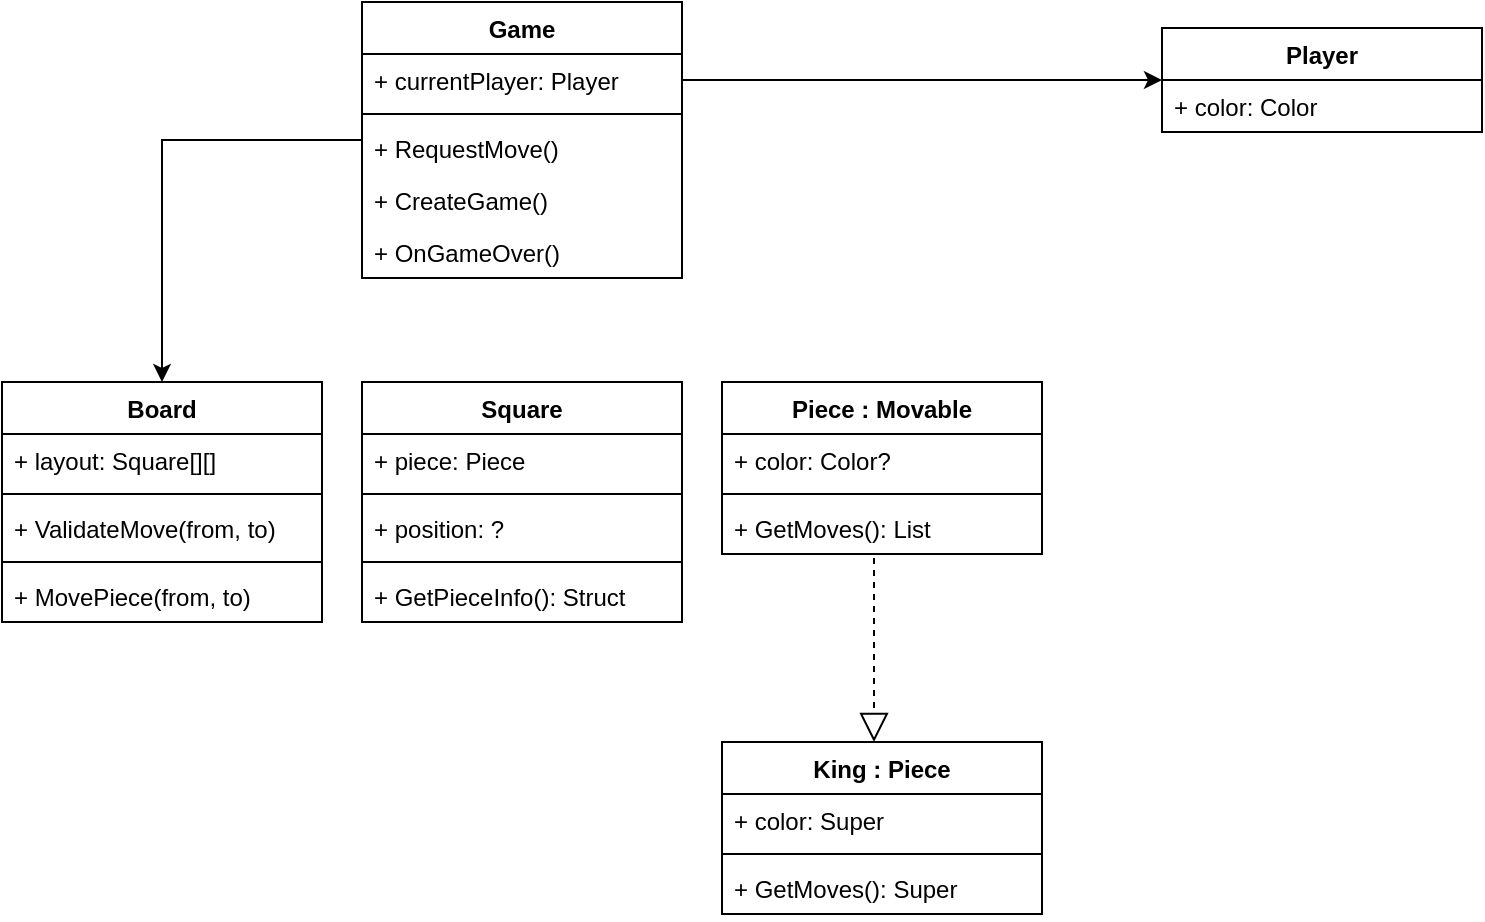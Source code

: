 <mxfile version="15.6.5" type="device"><diagram id="C5RBs43oDa-KdzZeNtuy" name="Page-1"><mxGraphModel dx="1185" dy="635" grid="1" gridSize="10" guides="1" tooltips="1" connect="1" arrows="1" fold="1" page="1" pageScale="1" pageWidth="827" pageHeight="1169" math="0" shadow="0"><root><mxCell id="WIyWlLk6GJQsqaUBKTNV-0"/><mxCell id="WIyWlLk6GJQsqaUBKTNV-1" parent="WIyWlLk6GJQsqaUBKTNV-0"/><mxCell id="5XvjPTPtnY0ydliUWBDM-0" value="Board" style="swimlane;fontStyle=1;align=center;verticalAlign=top;childLayout=stackLayout;horizontal=1;startSize=26;horizontalStack=0;resizeParent=1;resizeParentMax=0;resizeLast=0;collapsible=1;marginBottom=0;fontColor=default;fillColor=default;strokeColor=default;" vertex="1" parent="WIyWlLk6GJQsqaUBKTNV-1"><mxGeometry x="180" y="230" width="160" height="120" as="geometry"/></mxCell><mxCell id="5XvjPTPtnY0ydliUWBDM-1" value="+ layout: Square[][]" style="text;strokeColor=none;fillColor=none;align=left;verticalAlign=top;spacingLeft=4;spacingRight=4;overflow=hidden;rotatable=0;points=[[0,0.5],[1,0.5]];portConstraint=eastwest;fontColor=default;" vertex="1" parent="5XvjPTPtnY0ydliUWBDM-0"><mxGeometry y="26" width="160" height="26" as="geometry"/></mxCell><mxCell id="5XvjPTPtnY0ydliUWBDM-2" value="" style="line;strokeWidth=1;fillColor=none;align=left;verticalAlign=middle;spacingTop=-1;spacingLeft=3;spacingRight=3;rotatable=0;labelPosition=right;points=[];portConstraint=eastwest;strokeColor=default;fontColor=default;" vertex="1" parent="5XvjPTPtnY0ydliUWBDM-0"><mxGeometry y="52" width="160" height="8" as="geometry"/></mxCell><mxCell id="5XvjPTPtnY0ydliUWBDM-3" value="+ ValidateMove(from, to)" style="text;strokeColor=none;fillColor=none;align=left;verticalAlign=top;spacingLeft=4;spacingRight=4;overflow=hidden;rotatable=0;points=[[0,0.5],[1,0.5]];portConstraint=eastwest;fontColor=default;" vertex="1" parent="5XvjPTPtnY0ydliUWBDM-0"><mxGeometry y="60" width="160" height="26" as="geometry"/></mxCell><mxCell id="5XvjPTPtnY0ydliUWBDM-26" value="" style="line;strokeWidth=1;fillColor=none;align=left;verticalAlign=middle;spacingTop=-1;spacingLeft=3;spacingRight=3;rotatable=0;labelPosition=right;points=[];portConstraint=eastwest;strokeColor=default;fontColor=default;" vertex="1" parent="5XvjPTPtnY0ydliUWBDM-0"><mxGeometry y="86" width="160" height="8" as="geometry"/></mxCell><mxCell id="5XvjPTPtnY0ydliUWBDM-24" value="+ MovePiece(from, to)" style="text;strokeColor=none;fillColor=none;align=left;verticalAlign=top;spacingLeft=4;spacingRight=4;overflow=hidden;rotatable=0;points=[[0,0.5],[1,0.5]];portConstraint=eastwest;fontColor=default;" vertex="1" parent="5XvjPTPtnY0ydliUWBDM-0"><mxGeometry y="94" width="160" height="26" as="geometry"/></mxCell><mxCell id="5XvjPTPtnY0ydliUWBDM-4" value="Square" style="swimlane;fontStyle=1;align=center;verticalAlign=top;childLayout=stackLayout;horizontal=1;startSize=26;horizontalStack=0;resizeParent=1;resizeParentMax=0;resizeLast=0;collapsible=1;marginBottom=0;fontColor=default;fillColor=default;strokeColor=default;" vertex="1" parent="WIyWlLk6GJQsqaUBKTNV-1"><mxGeometry x="360" y="230" width="160" height="120" as="geometry"/></mxCell><mxCell id="5XvjPTPtnY0ydliUWBDM-5" value="+ piece: Piece" style="text;strokeColor=none;fillColor=none;align=left;verticalAlign=top;spacingLeft=4;spacingRight=4;overflow=hidden;rotatable=0;points=[[0,0.5],[1,0.5]];portConstraint=eastwest;fontColor=default;" vertex="1" parent="5XvjPTPtnY0ydliUWBDM-4"><mxGeometry y="26" width="160" height="26" as="geometry"/></mxCell><mxCell id="5XvjPTPtnY0ydliUWBDM-6" value="" style="line;strokeWidth=1;fillColor=none;align=left;verticalAlign=middle;spacingTop=-1;spacingLeft=3;spacingRight=3;rotatable=0;labelPosition=right;points=[];portConstraint=eastwest;strokeColor=default;fontColor=default;" vertex="1" parent="5XvjPTPtnY0ydliUWBDM-4"><mxGeometry y="52" width="160" height="8" as="geometry"/></mxCell><mxCell id="5XvjPTPtnY0ydliUWBDM-18" value="+ position: ?" style="text;strokeColor=none;fillColor=none;align=left;verticalAlign=top;spacingLeft=4;spacingRight=4;overflow=hidden;rotatable=0;points=[[0,0.5],[1,0.5]];portConstraint=eastwest;fontColor=default;" vertex="1" parent="5XvjPTPtnY0ydliUWBDM-4"><mxGeometry y="60" width="160" height="26" as="geometry"/></mxCell><mxCell id="5XvjPTPtnY0ydliUWBDM-19" value="" style="line;strokeWidth=1;fillColor=none;align=left;verticalAlign=middle;spacingTop=-1;spacingLeft=3;spacingRight=3;rotatable=0;labelPosition=right;points=[];portConstraint=eastwest;strokeColor=default;fontColor=default;" vertex="1" parent="5XvjPTPtnY0ydliUWBDM-4"><mxGeometry y="86" width="160" height="8" as="geometry"/></mxCell><mxCell id="5XvjPTPtnY0ydliUWBDM-7" value="+ GetPieceInfo(): Struct" style="text;strokeColor=none;fillColor=none;align=left;verticalAlign=top;spacingLeft=4;spacingRight=4;overflow=hidden;rotatable=0;points=[[0,0.5],[1,0.5]];portConstraint=eastwest;fontColor=default;" vertex="1" parent="5XvjPTPtnY0ydliUWBDM-4"><mxGeometry y="94" width="160" height="26" as="geometry"/></mxCell><mxCell id="5XvjPTPtnY0ydliUWBDM-8" value="Piece : Movable" style="swimlane;fontStyle=1;align=center;verticalAlign=top;childLayout=stackLayout;horizontal=1;startSize=26;horizontalStack=0;resizeParent=1;resizeParentMax=0;resizeLast=0;collapsible=1;marginBottom=0;fontColor=default;fillColor=default;strokeColor=default;" vertex="1" parent="WIyWlLk6GJQsqaUBKTNV-1"><mxGeometry x="540" y="230" width="160" height="86" as="geometry"/></mxCell><mxCell id="5XvjPTPtnY0ydliUWBDM-9" value="+ color: Color?" style="text;strokeColor=none;fillColor=none;align=left;verticalAlign=top;spacingLeft=4;spacingRight=4;overflow=hidden;rotatable=0;points=[[0,0.5],[1,0.5]];portConstraint=eastwest;fontColor=default;" vertex="1" parent="5XvjPTPtnY0ydliUWBDM-8"><mxGeometry y="26" width="160" height="26" as="geometry"/></mxCell><mxCell id="5XvjPTPtnY0ydliUWBDM-10" value="" style="line;strokeWidth=1;fillColor=none;align=left;verticalAlign=middle;spacingTop=-1;spacingLeft=3;spacingRight=3;rotatable=0;labelPosition=right;points=[];portConstraint=eastwest;" vertex="1" parent="5XvjPTPtnY0ydliUWBDM-8"><mxGeometry y="52" width="160" height="8" as="geometry"/></mxCell><mxCell id="5XvjPTPtnY0ydliUWBDM-11" value="+ GetMoves(): List" style="text;strokeColor=none;fillColor=none;align=left;verticalAlign=top;spacingLeft=4;spacingRight=4;overflow=hidden;rotatable=0;points=[[0,0.5],[1,0.5]];portConstraint=eastwest;fontColor=default;" vertex="1" parent="5XvjPTPtnY0ydliUWBDM-8"><mxGeometry y="60" width="160" height="26" as="geometry"/></mxCell><mxCell id="5XvjPTPtnY0ydliUWBDM-12" value="" style="endArrow=block;dashed=1;endFill=0;endSize=12;html=1;rounded=0;fontColor=default;exitX=0.475;exitY=1.077;exitDx=0;exitDy=0;exitPerimeter=0;strokeColor=default;labelBackgroundColor=default;" edge="1" parent="WIyWlLk6GJQsqaUBKTNV-1" source="5XvjPTPtnY0ydliUWBDM-11"><mxGeometry width="160" relative="1" as="geometry"><mxPoint x="370" y="360" as="sourcePoint"/><mxPoint x="616" y="410" as="targetPoint"/></mxGeometry></mxCell><mxCell id="5XvjPTPtnY0ydliUWBDM-14" value="King : Piece" style="swimlane;fontStyle=1;align=center;verticalAlign=top;childLayout=stackLayout;horizontal=1;startSize=26;horizontalStack=0;resizeParent=1;resizeParentMax=0;resizeLast=0;collapsible=1;marginBottom=0;fontColor=default;fillColor=default;strokeColor=default;" vertex="1" parent="WIyWlLk6GJQsqaUBKTNV-1"><mxGeometry x="540" y="410" width="160" height="86" as="geometry"/></mxCell><mxCell id="5XvjPTPtnY0ydliUWBDM-15" value="+ color: Super" style="text;strokeColor=none;fillColor=none;align=left;verticalAlign=top;spacingLeft=4;spacingRight=4;overflow=hidden;rotatable=0;points=[[0,0.5],[1,0.5]];portConstraint=eastwest;fontColor=default;" vertex="1" parent="5XvjPTPtnY0ydliUWBDM-14"><mxGeometry y="26" width="160" height="26" as="geometry"/></mxCell><mxCell id="5XvjPTPtnY0ydliUWBDM-16" value="" style="line;strokeWidth=1;fillColor=none;align=left;verticalAlign=middle;spacingTop=-1;spacingLeft=3;spacingRight=3;rotatable=0;labelPosition=right;points=[];portConstraint=eastwest;" vertex="1" parent="5XvjPTPtnY0ydliUWBDM-14"><mxGeometry y="52" width="160" height="8" as="geometry"/></mxCell><mxCell id="5XvjPTPtnY0ydliUWBDM-17" value="+ GetMoves(): Super" style="text;strokeColor=none;fillColor=none;align=left;verticalAlign=top;spacingLeft=4;spacingRight=4;overflow=hidden;rotatable=0;points=[[0,0.5],[1,0.5]];portConstraint=eastwest;fontColor=default;" vertex="1" parent="5XvjPTPtnY0ydliUWBDM-14"><mxGeometry y="60" width="160" height="26" as="geometry"/></mxCell><mxCell id="5XvjPTPtnY0ydliUWBDM-27" style="edgeStyle=orthogonalEdgeStyle;rounded=0;orthogonalLoop=1;jettySize=auto;html=1;labelBackgroundColor=default;fontColor=default;strokeColor=default;" edge="1" parent="WIyWlLk6GJQsqaUBKTNV-1" source="5XvjPTPtnY0ydliUWBDM-20" target="5XvjPTPtnY0ydliUWBDM-0"><mxGeometry relative="1" as="geometry"/></mxCell><mxCell id="5XvjPTPtnY0ydliUWBDM-20" value="Game" style="swimlane;fontStyle=1;align=center;verticalAlign=top;childLayout=stackLayout;horizontal=1;startSize=26;horizontalStack=0;resizeParent=1;resizeParentMax=0;resizeLast=0;collapsible=1;marginBottom=0;fontColor=default;strokeColor=default;fillColor=default;" vertex="1" parent="WIyWlLk6GJQsqaUBKTNV-1"><mxGeometry x="360" y="40" width="160" height="138" as="geometry"/></mxCell><mxCell id="5XvjPTPtnY0ydliUWBDM-21" value="+ currentPlayer: Player" style="text;strokeColor=none;fillColor=none;align=left;verticalAlign=top;spacingLeft=4;spacingRight=4;overflow=hidden;rotatable=0;points=[[0,0.5],[1,0.5]];portConstraint=eastwest;fontColor=default;" vertex="1" parent="5XvjPTPtnY0ydliUWBDM-20"><mxGeometry y="26" width="160" height="26" as="geometry"/></mxCell><mxCell id="5XvjPTPtnY0ydliUWBDM-22" value="" style="line;strokeWidth=1;fillColor=none;align=left;verticalAlign=middle;spacingTop=-1;spacingLeft=3;spacingRight=3;rotatable=0;labelPosition=right;points=[];portConstraint=eastwest;fontColor=default;" vertex="1" parent="5XvjPTPtnY0ydliUWBDM-20"><mxGeometry y="52" width="160" height="8" as="geometry"/></mxCell><mxCell id="5XvjPTPtnY0ydliUWBDM-23" value="+ RequestMove()" style="text;strokeColor=none;fillColor=none;align=left;verticalAlign=top;spacingLeft=4;spacingRight=4;overflow=hidden;rotatable=0;points=[[0,0.5],[1,0.5]];portConstraint=eastwest;fontColor=default;" vertex="1" parent="5XvjPTPtnY0ydliUWBDM-20"><mxGeometry y="60" width="160" height="26" as="geometry"/></mxCell><mxCell id="5XvjPTPtnY0ydliUWBDM-35" value="+ CreateGame()" style="text;strokeColor=none;fillColor=none;align=left;verticalAlign=top;spacingLeft=4;spacingRight=4;overflow=hidden;rotatable=0;points=[[0,0.5],[1,0.5]];portConstraint=eastwest;fontColor=default;" vertex="1" parent="5XvjPTPtnY0ydliUWBDM-20"><mxGeometry y="86" width="160" height="26" as="geometry"/></mxCell><mxCell id="5XvjPTPtnY0ydliUWBDM-36" value="+ OnGameOver()" style="text;strokeColor=none;fillColor=none;align=left;verticalAlign=top;spacingLeft=4;spacingRight=4;overflow=hidden;rotatable=0;points=[[0,0.5],[1,0.5]];portConstraint=eastwest;fontColor=default;" vertex="1" parent="5XvjPTPtnY0ydliUWBDM-20"><mxGeometry y="112" width="160" height="26" as="geometry"/></mxCell><mxCell id="5XvjPTPtnY0ydliUWBDM-30" value="Player" style="swimlane;fontStyle=1;align=center;verticalAlign=top;childLayout=stackLayout;horizontal=1;startSize=26;horizontalStack=0;resizeParent=1;resizeParentMax=0;resizeLast=0;collapsible=1;marginBottom=0;fontColor=default;strokeColor=default;fillColor=default;" vertex="1" parent="WIyWlLk6GJQsqaUBKTNV-1"><mxGeometry x="760" y="53" width="160" height="52" as="geometry"/></mxCell><mxCell id="5XvjPTPtnY0ydliUWBDM-31" value="+ color: Color" style="text;strokeColor=none;fillColor=none;align=left;verticalAlign=top;spacingLeft=4;spacingRight=4;overflow=hidden;rotatable=0;points=[[0,0.5],[1,0.5]];portConstraint=eastwest;fontColor=default;" vertex="1" parent="5XvjPTPtnY0ydliUWBDM-30"><mxGeometry y="26" width="160" height="26" as="geometry"/></mxCell><mxCell id="5XvjPTPtnY0ydliUWBDM-34" style="edgeStyle=orthogonalEdgeStyle;rounded=0;orthogonalLoop=1;jettySize=auto;html=1;labelBackgroundColor=default;fontColor=default;strokeColor=default;" edge="1" parent="WIyWlLk6GJQsqaUBKTNV-1" source="5XvjPTPtnY0ydliUWBDM-21" target="5XvjPTPtnY0ydliUWBDM-30"><mxGeometry relative="1" as="geometry"/></mxCell></root></mxGraphModel></diagram></mxfile>